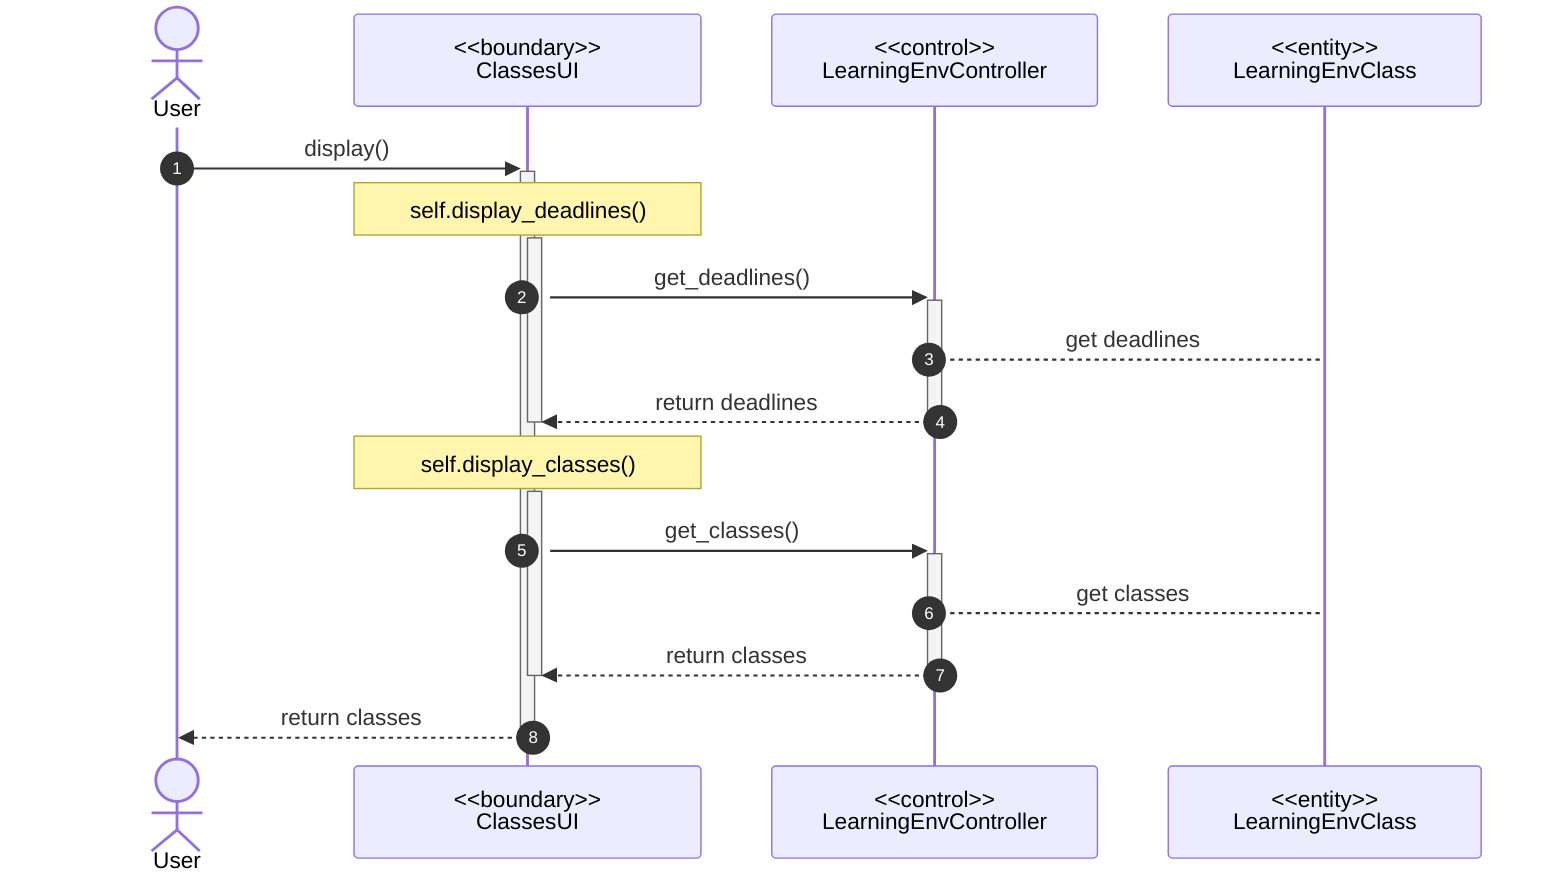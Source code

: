 sequenceDiagram
    %% Scenario 3 - User accessed class card view
    autonumber
    actor User
    participant ClassUI as #lt;#lt;boundary#gt;#gt;<br>ClassesUI
    participant LearnC as #lt;#lt;control#gt;#gt;<br>LearningEnvController
    participant LearnE as #lt;#lt;entity#gt;#gt;<br>LearningEnvClass
    User    ->>+    ClassUI : display()
    Note over ClassUI       : self.display_deadlines()
    activate ClassUI
    ClassUI ->>+    LearnC  : get_deadlines()
    LearnC  -->     LearnE  : get deadlines
    LearnC  -->>-   ClassUI : return deadlines
    deactivate ClassUI
    Note over ClassUI       : self.display_classes()
    activate ClassUI
    ClassUI ->>+    LearnC  : get_classes()
    LearnC  -->     LearnE  : get classes
    LearnC  -->>-   ClassUI : return classes
    deactivate ClassUI
    ClassUI -->>-   User    : return classes